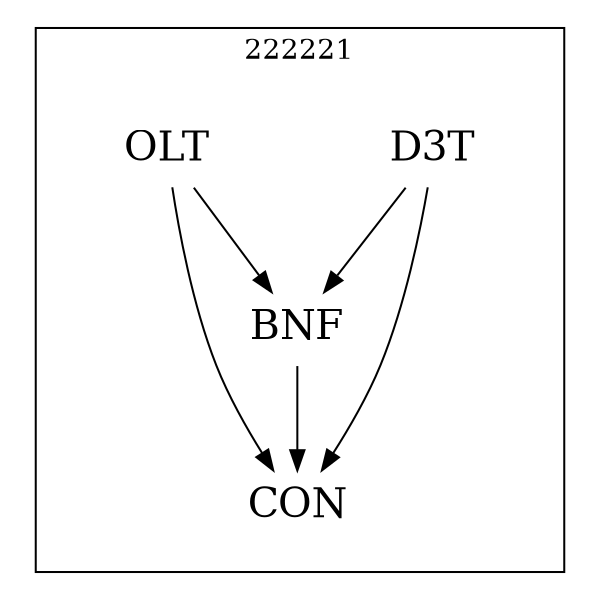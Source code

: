 strict digraph DAGS {
	size = "4,4!" ; ratio ="fill"; subgraph cluster_0{
			labeldoc = "t";
			label = "222221";node	[label= CON, shape = plaintext, fontsize=20] CON;node	[label= BNF, shape = plaintext, fontsize=20] BNF;node	[label= D3T, shape = plaintext, fontsize=20] D3T;node	[label= OLT, shape = plaintext, fontsize=20] OLT;
BNF->CON;
D3T->CON;
D3T->BNF;
OLT->CON;
OLT->BNF;
	}}